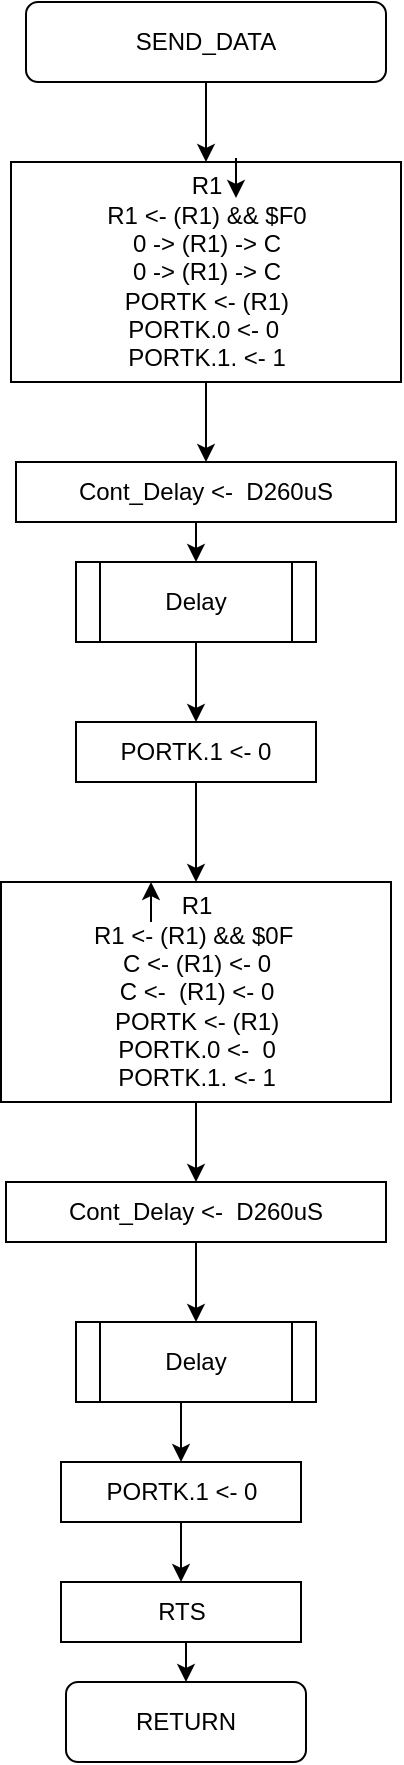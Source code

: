 <mxfile version="14.4.3"><diagram id="UMczUvY_cUmnkkSaOGaq" name="Page-1"><mxGraphModel dx="574" dy="672" grid="1" gridSize="10" guides="1" tooltips="1" connect="1" arrows="1" fold="1" page="1" pageScale="1" pageWidth="850" pageHeight="1100" math="0" shadow="0"><root><mxCell id="0"/><mxCell id="1" parent="0"/><mxCell id="X8XTFbThBGlJ5L44vr1i-1" style="edgeStyle=orthogonalEdgeStyle;rounded=0;orthogonalLoop=1;jettySize=auto;html=1;exitX=0.5;exitY=1;exitDx=0;exitDy=0;entryX=0.5;entryY=0;entryDx=0;entryDy=0;" edge="1" parent="1" source="X8XTFbThBGlJ5L44vr1i-2" target="X8XTFbThBGlJ5L44vr1i-17"><mxGeometry relative="1" as="geometry"/></mxCell><mxCell id="X8XTFbThBGlJ5L44vr1i-2" value="R1&lt;br&gt;R1 &amp;lt;- (R1) &amp;amp;&amp;amp; $0F&amp;nbsp;&lt;br&gt;C &amp;lt;- (R1) &amp;lt;- 0&lt;br&gt;C &amp;lt;- &amp;nbsp;(R1) &amp;lt;- 0&lt;br&gt;PORTK &amp;lt;- (R1)&lt;br&gt;PORTK.0 &amp;lt;- &amp;nbsp;0&lt;br&gt;PORTK.1. &amp;lt;- 1" style="rounded=0;whiteSpace=wrap;html=1;" vertex="1" parent="1"><mxGeometry x="747.5" y="760" width="195" height="110" as="geometry"/></mxCell><mxCell id="X8XTFbThBGlJ5L44vr1i-3" style="edgeStyle=orthogonalEdgeStyle;rounded=0;orthogonalLoop=1;jettySize=auto;html=1;exitX=0.5;exitY=1;exitDx=0;exitDy=0;entryX=0.5;entryY=0;entryDx=0;entryDy=0;" edge="1" parent="1" source="X8XTFbThBGlJ5L44vr1i-4" target="X8XTFbThBGlJ5L44vr1i-14"><mxGeometry relative="1" as="geometry"/></mxCell><mxCell id="X8XTFbThBGlJ5L44vr1i-4" value="SEND_DATA" style="rounded=1;whiteSpace=wrap;html=1;" vertex="1" parent="1"><mxGeometry x="760" y="320" width="180" height="40" as="geometry"/></mxCell><mxCell id="X8XTFbThBGlJ5L44vr1i-5" style="edgeStyle=orthogonalEdgeStyle;rounded=0;orthogonalLoop=1;jettySize=auto;html=1;exitX=0.5;exitY=1;exitDx=0;exitDy=0;" edge="1" parent="1" source="X8XTFbThBGlJ5L44vr1i-14" target="X8XTFbThBGlJ5L44vr1i-7"><mxGeometry relative="1" as="geometry"/></mxCell><mxCell id="X8XTFbThBGlJ5L44vr1i-6" style="edgeStyle=orthogonalEdgeStyle;rounded=0;orthogonalLoop=1;jettySize=auto;html=1;exitX=0.5;exitY=1;exitDx=0;exitDy=0;entryX=0.5;entryY=0;entryDx=0;entryDy=0;" edge="1" parent="1" source="X8XTFbThBGlJ5L44vr1i-7" target="X8XTFbThBGlJ5L44vr1i-9"><mxGeometry relative="1" as="geometry"/></mxCell><mxCell id="X8XTFbThBGlJ5L44vr1i-7" value="Cont_Delay &amp;lt;- &amp;nbsp;D260uS" style="rounded=0;whiteSpace=wrap;html=1;" vertex="1" parent="1"><mxGeometry x="755" y="550" width="190" height="30" as="geometry"/></mxCell><mxCell id="X8XTFbThBGlJ5L44vr1i-8" style="edgeStyle=orthogonalEdgeStyle;rounded=0;orthogonalLoop=1;jettySize=auto;html=1;exitX=0.5;exitY=1;exitDx=0;exitDy=0;entryX=0.5;entryY=0;entryDx=0;entryDy=0;" edge="1" parent="1" source="X8XTFbThBGlJ5L44vr1i-9" target="X8XTFbThBGlJ5L44vr1i-13"><mxGeometry relative="1" as="geometry"/></mxCell><mxCell id="X8XTFbThBGlJ5L44vr1i-9" value="Delay" style="shape=process;whiteSpace=wrap;html=1;backgroundOutline=1;" vertex="1" parent="1"><mxGeometry x="785" y="600" width="120" height="40" as="geometry"/></mxCell><mxCell id="X8XTFbThBGlJ5L44vr1i-10" value="" style="endArrow=classic;html=1;" edge="1" parent="1"><mxGeometry width="50" height="50" relative="1" as="geometry"><mxPoint x="822.5" y="780" as="sourcePoint"/><mxPoint x="822.5" y="760" as="targetPoint"/></mxGeometry></mxCell><mxCell id="X8XTFbThBGlJ5L44vr1i-11" value="" style="endArrow=classic;html=1;" edge="1" parent="1" source="X8XTFbThBGlJ5L44vr1i-14"><mxGeometry width="50" height="50" relative="1" as="geometry"><mxPoint x="860" y="434" as="sourcePoint"/><mxPoint x="860" y="444" as="targetPoint"/></mxGeometry></mxCell><mxCell id="X8XTFbThBGlJ5L44vr1i-12" style="edgeStyle=orthogonalEdgeStyle;rounded=0;orthogonalLoop=1;jettySize=auto;html=1;exitX=0.5;exitY=1;exitDx=0;exitDy=0;" edge="1" parent="1" source="X8XTFbThBGlJ5L44vr1i-13" target="X8XTFbThBGlJ5L44vr1i-2"><mxGeometry relative="1" as="geometry"/></mxCell><mxCell id="X8XTFbThBGlJ5L44vr1i-13" value="PORTK.1 &amp;lt;- 0" style="rounded=0;whiteSpace=wrap;html=1;" vertex="1" parent="1"><mxGeometry x="785" y="680" width="120" height="30" as="geometry"/></mxCell><mxCell id="X8XTFbThBGlJ5L44vr1i-14" value="R1&lt;br&gt;R1 &amp;lt;- (R1) &amp;amp;&amp;amp; $F0&lt;br&gt;0 -&amp;gt; (R1) -&amp;gt; C&lt;br&gt;0 -&amp;gt; (R1) -&amp;gt; C&lt;br&gt;PORTK &amp;lt;- (R1)&lt;br&gt;PORTK.0 &amp;lt;- 0&amp;nbsp;&lt;br&gt;PORTK.1. &amp;lt;- 1" style="rounded=0;whiteSpace=wrap;html=1;" vertex="1" parent="1"><mxGeometry x="752.5" y="400" width="195" height="110" as="geometry"/></mxCell><mxCell id="X8XTFbThBGlJ5L44vr1i-15" value="" style="endArrow=classic;html=1;" edge="1" parent="1"><mxGeometry width="50" height="50" relative="1" as="geometry"><mxPoint x="865" y="398" as="sourcePoint"/><mxPoint x="865" y="418" as="targetPoint"/></mxGeometry></mxCell><mxCell id="X8XTFbThBGlJ5L44vr1i-16" style="edgeStyle=orthogonalEdgeStyle;rounded=0;orthogonalLoop=1;jettySize=auto;html=1;exitX=0.5;exitY=1;exitDx=0;exitDy=0;entryX=0.5;entryY=0;entryDx=0;entryDy=0;" edge="1" parent="1" source="X8XTFbThBGlJ5L44vr1i-17" target="X8XTFbThBGlJ5L44vr1i-19"><mxGeometry relative="1" as="geometry"/></mxCell><mxCell id="X8XTFbThBGlJ5L44vr1i-17" value="Cont_Delay &amp;lt;- &amp;nbsp;D260uS" style="rounded=0;whiteSpace=wrap;html=1;" vertex="1" parent="1"><mxGeometry x="750" y="910" width="190" height="30" as="geometry"/></mxCell><mxCell id="X8XTFbThBGlJ5L44vr1i-18" style="edgeStyle=orthogonalEdgeStyle;rounded=0;orthogonalLoop=1;jettySize=auto;html=1;exitX=0.5;exitY=1;exitDx=0;exitDy=0;entryX=0.5;entryY=0;entryDx=0;entryDy=0;" edge="1" parent="1" source="X8XTFbThBGlJ5L44vr1i-19" target="X8XTFbThBGlJ5L44vr1i-21"><mxGeometry relative="1" as="geometry"/></mxCell><mxCell id="X8XTFbThBGlJ5L44vr1i-19" value="Delay" style="shape=process;whiteSpace=wrap;html=1;backgroundOutline=1;" vertex="1" parent="1"><mxGeometry x="785" y="980" width="120" height="40" as="geometry"/></mxCell><mxCell id="X8XTFbThBGlJ5L44vr1i-25" style="edgeStyle=orthogonalEdgeStyle;rounded=0;orthogonalLoop=1;jettySize=auto;html=1;exitX=0.5;exitY=1;exitDx=0;exitDy=0;" edge="1" parent="1" source="X8XTFbThBGlJ5L44vr1i-21" target="X8XTFbThBGlJ5L44vr1i-24"><mxGeometry relative="1" as="geometry"/></mxCell><mxCell id="X8XTFbThBGlJ5L44vr1i-21" value="PORTK.1 &amp;lt;- 0" style="rounded=0;whiteSpace=wrap;html=1;" vertex="1" parent="1"><mxGeometry x="777.5" y="1050" width="120" height="30" as="geometry"/></mxCell><mxCell id="X8XTFbThBGlJ5L44vr1i-22" value="RETURN" style="rounded=1;whiteSpace=wrap;html=1;" vertex="1" parent="1"><mxGeometry x="780" y="1160" width="120" height="40" as="geometry"/></mxCell><mxCell id="X8XTFbThBGlJ5L44vr1i-26" style="edgeStyle=orthogonalEdgeStyle;rounded=0;orthogonalLoop=1;jettySize=auto;html=1;exitX=0.5;exitY=1;exitDx=0;exitDy=0;entryX=0.5;entryY=0;entryDx=0;entryDy=0;" edge="1" parent="1" source="X8XTFbThBGlJ5L44vr1i-24" target="X8XTFbThBGlJ5L44vr1i-22"><mxGeometry relative="1" as="geometry"/></mxCell><mxCell id="X8XTFbThBGlJ5L44vr1i-24" value="RTS" style="rounded=0;whiteSpace=wrap;html=1;" vertex="1" parent="1"><mxGeometry x="777.5" y="1110" width="120" height="30" as="geometry"/></mxCell></root></mxGraphModel></diagram></mxfile>